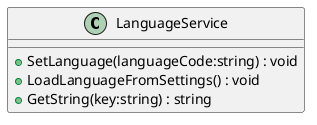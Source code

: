 @startuml
class LanguageService {
    + SetLanguage(languageCode:string) : void
    + LoadLanguageFromSettings() : void
    + GetString(key:string) : string
}
@enduml
